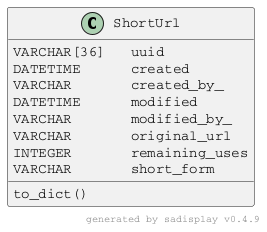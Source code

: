 @startuml

skinparam defaultFontName Courier

Class ShortUrl {
    VARCHAR[36] ★ uuid          
    DATETIME    ⚪ created       
    VARCHAR     ⚪ created_by_   
    DATETIME    ⚪ modified      
    VARCHAR     ⚪ modified_by_  
    VARCHAR     ⚪ original_url  
    INTEGER     ⚪ remaining_uses
    VARCHAR     ⚪ short_form    
    to_dict()                   
}

right footer generated by sadisplay v0.4.9

@enduml
